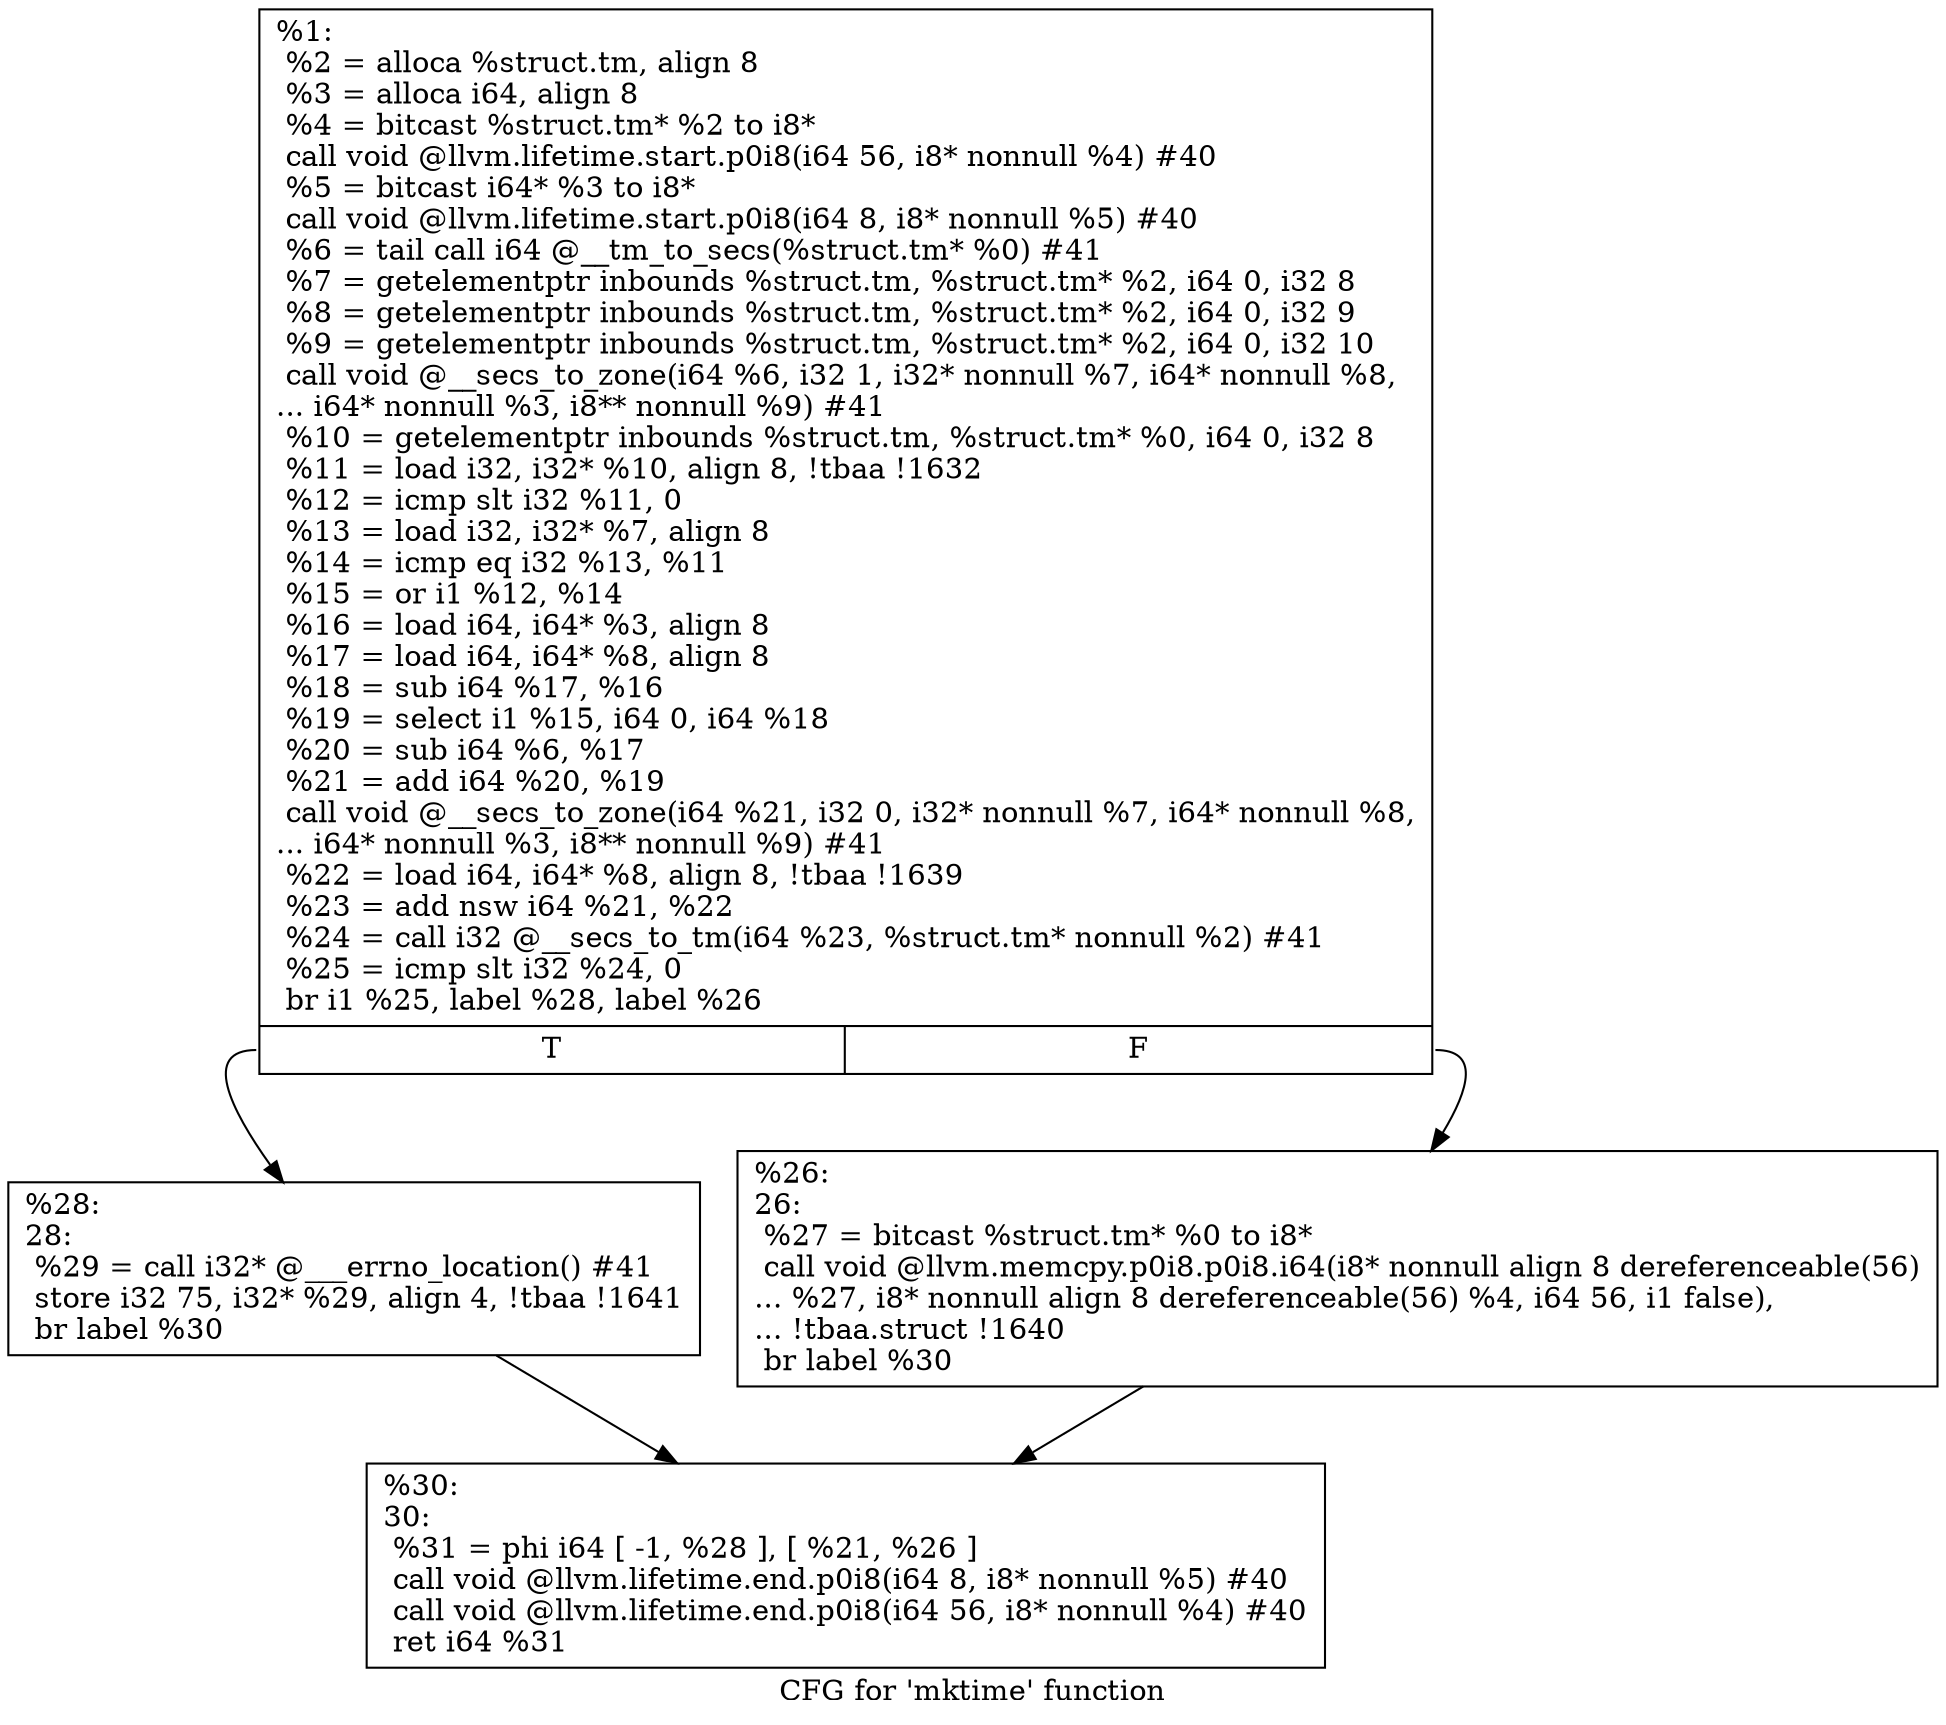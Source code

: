 digraph "CFG for 'mktime' function" {
	label="CFG for 'mktime' function";

	Node0x1bdea10 [shape=record,label="{%1:\l  %2 = alloca %struct.tm, align 8\l  %3 = alloca i64, align 8\l  %4 = bitcast %struct.tm* %2 to i8*\l  call void @llvm.lifetime.start.p0i8(i64 56, i8* nonnull %4) #40\l  %5 = bitcast i64* %3 to i8*\l  call void @llvm.lifetime.start.p0i8(i64 8, i8* nonnull %5) #40\l  %6 = tail call i64 @__tm_to_secs(%struct.tm* %0) #41\l  %7 = getelementptr inbounds %struct.tm, %struct.tm* %2, i64 0, i32 8\l  %8 = getelementptr inbounds %struct.tm, %struct.tm* %2, i64 0, i32 9\l  %9 = getelementptr inbounds %struct.tm, %struct.tm* %2, i64 0, i32 10\l  call void @__secs_to_zone(i64 %6, i32 1, i32* nonnull %7, i64* nonnull %8,\l... i64* nonnull %3, i8** nonnull %9) #41\l  %10 = getelementptr inbounds %struct.tm, %struct.tm* %0, i64 0, i32 8\l  %11 = load i32, i32* %10, align 8, !tbaa !1632\l  %12 = icmp slt i32 %11, 0\l  %13 = load i32, i32* %7, align 8\l  %14 = icmp eq i32 %13, %11\l  %15 = or i1 %12, %14\l  %16 = load i64, i64* %3, align 8\l  %17 = load i64, i64* %8, align 8\l  %18 = sub i64 %17, %16\l  %19 = select i1 %15, i64 0, i64 %18\l  %20 = sub i64 %6, %17\l  %21 = add i64 %20, %19\l  call void @__secs_to_zone(i64 %21, i32 0, i32* nonnull %7, i64* nonnull %8,\l... i64* nonnull %3, i8** nonnull %9) #41\l  %22 = load i64, i64* %8, align 8, !tbaa !1639\l  %23 = add nsw i64 %21, %22\l  %24 = call i32 @__secs_to_tm(i64 %23, %struct.tm* nonnull %2) #41\l  %25 = icmp slt i32 %24, 0\l  br i1 %25, label %28, label %26\l|{<s0>T|<s1>F}}"];
	Node0x1bdea10:s0 -> Node0x1bdeab0;
	Node0x1bdea10:s1 -> Node0x1bdea60;
	Node0x1bdea60 [shape=record,label="{%26:\l26:                                               \l  %27 = bitcast %struct.tm* %0 to i8*\l  call void @llvm.memcpy.p0i8.p0i8.i64(i8* nonnull align 8 dereferenceable(56)\l... %27, i8* nonnull align 8 dereferenceable(56) %4, i64 56, i1 false),\l... !tbaa.struct !1640\l  br label %30\l}"];
	Node0x1bdea60 -> Node0x1bdeb00;
	Node0x1bdeab0 [shape=record,label="{%28:\l28:                                               \l  %29 = call i32* @___errno_location() #41\l  store i32 75, i32* %29, align 4, !tbaa !1641\l  br label %30\l}"];
	Node0x1bdeab0 -> Node0x1bdeb00;
	Node0x1bdeb00 [shape=record,label="{%30:\l30:                                               \l  %31 = phi i64 [ -1, %28 ], [ %21, %26 ]\l  call void @llvm.lifetime.end.p0i8(i64 8, i8* nonnull %5) #40\l  call void @llvm.lifetime.end.p0i8(i64 56, i8* nonnull %4) #40\l  ret i64 %31\l}"];
}
